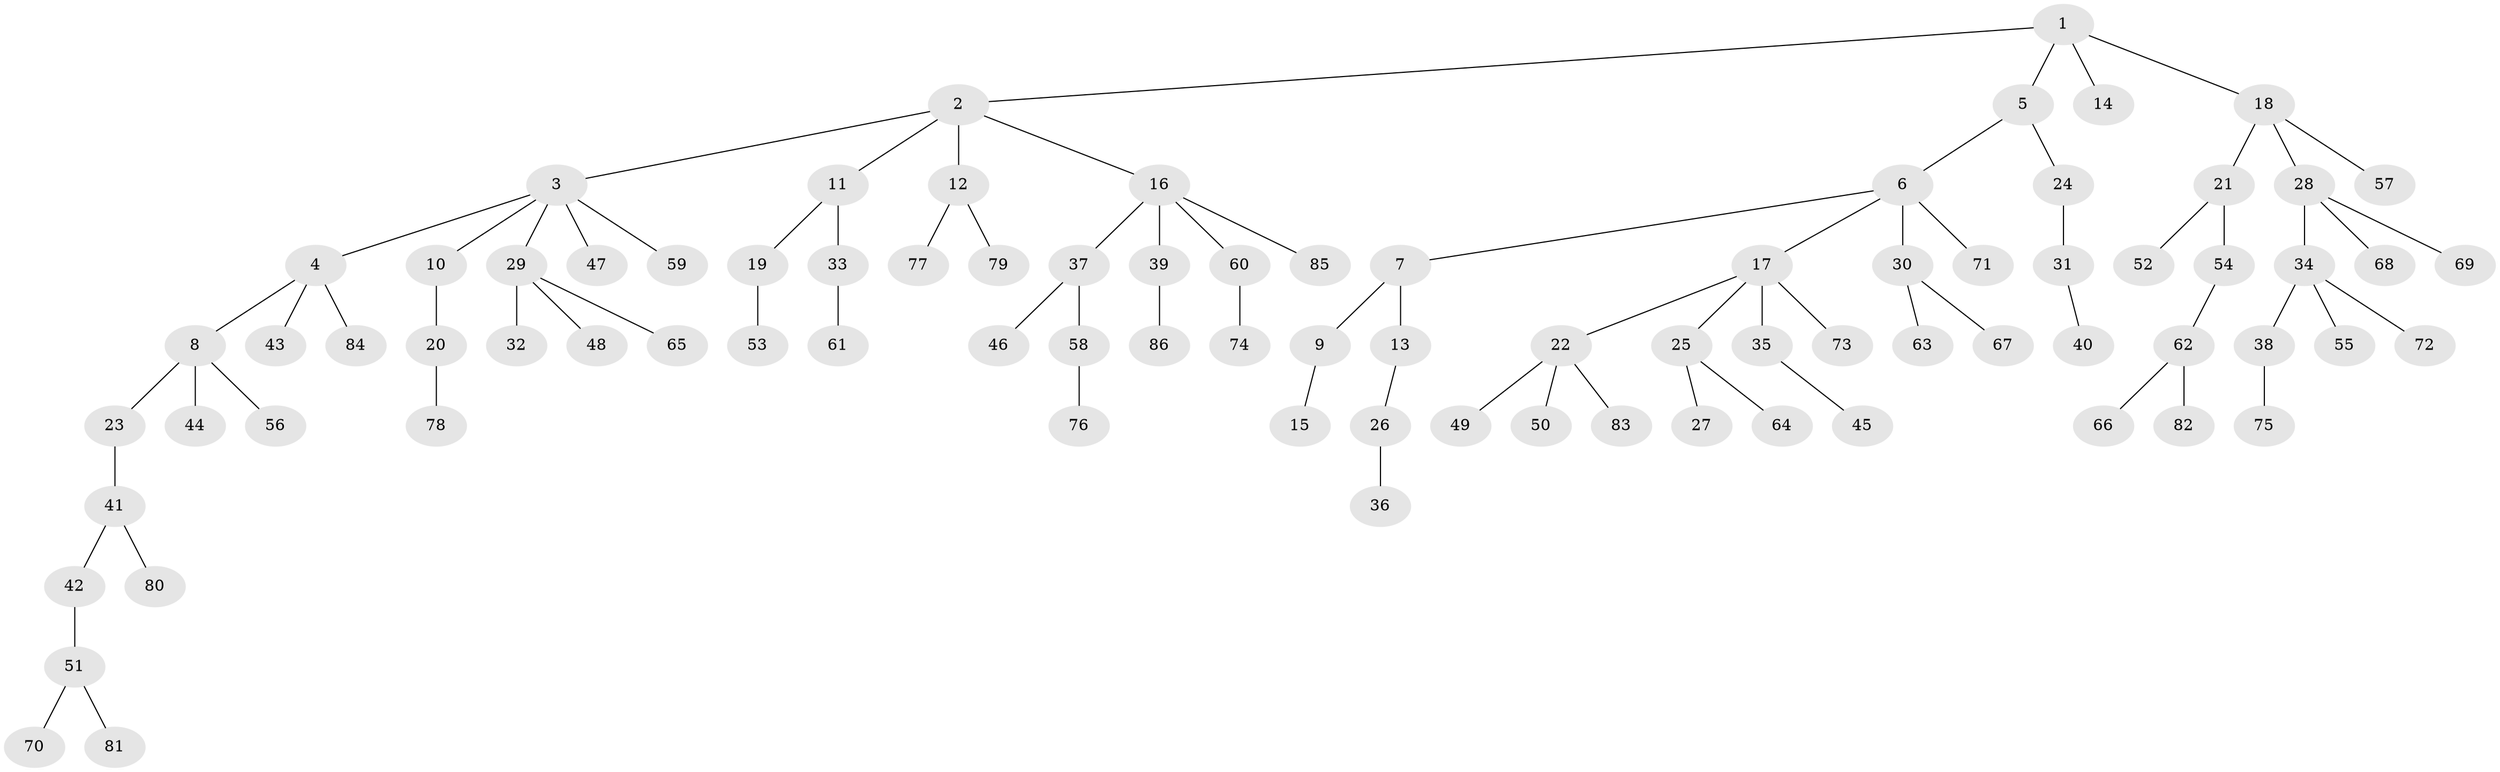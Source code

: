// coarse degree distribution, {6: 0.01694915254237288, 9: 0.01694915254237288, 3: 0.15254237288135594, 8: 0.01694915254237288, 1: 0.559322033898305, 2: 0.2033898305084746, 5: 0.01694915254237288, 4: 0.01694915254237288}
// Generated by graph-tools (version 1.1) at 2025/24/03/03/25 07:24:06]
// undirected, 86 vertices, 85 edges
graph export_dot {
graph [start="1"]
  node [color=gray90,style=filled];
  1;
  2;
  3;
  4;
  5;
  6;
  7;
  8;
  9;
  10;
  11;
  12;
  13;
  14;
  15;
  16;
  17;
  18;
  19;
  20;
  21;
  22;
  23;
  24;
  25;
  26;
  27;
  28;
  29;
  30;
  31;
  32;
  33;
  34;
  35;
  36;
  37;
  38;
  39;
  40;
  41;
  42;
  43;
  44;
  45;
  46;
  47;
  48;
  49;
  50;
  51;
  52;
  53;
  54;
  55;
  56;
  57;
  58;
  59;
  60;
  61;
  62;
  63;
  64;
  65;
  66;
  67;
  68;
  69;
  70;
  71;
  72;
  73;
  74;
  75;
  76;
  77;
  78;
  79;
  80;
  81;
  82;
  83;
  84;
  85;
  86;
  1 -- 2;
  1 -- 5;
  1 -- 14;
  1 -- 18;
  2 -- 3;
  2 -- 11;
  2 -- 12;
  2 -- 16;
  3 -- 4;
  3 -- 10;
  3 -- 29;
  3 -- 47;
  3 -- 59;
  4 -- 8;
  4 -- 43;
  4 -- 84;
  5 -- 6;
  5 -- 24;
  6 -- 7;
  6 -- 17;
  6 -- 30;
  6 -- 71;
  7 -- 9;
  7 -- 13;
  8 -- 23;
  8 -- 44;
  8 -- 56;
  9 -- 15;
  10 -- 20;
  11 -- 19;
  11 -- 33;
  12 -- 77;
  12 -- 79;
  13 -- 26;
  16 -- 37;
  16 -- 39;
  16 -- 60;
  16 -- 85;
  17 -- 22;
  17 -- 25;
  17 -- 35;
  17 -- 73;
  18 -- 21;
  18 -- 28;
  18 -- 57;
  19 -- 53;
  20 -- 78;
  21 -- 52;
  21 -- 54;
  22 -- 49;
  22 -- 50;
  22 -- 83;
  23 -- 41;
  24 -- 31;
  25 -- 27;
  25 -- 64;
  26 -- 36;
  28 -- 34;
  28 -- 68;
  28 -- 69;
  29 -- 32;
  29 -- 48;
  29 -- 65;
  30 -- 63;
  30 -- 67;
  31 -- 40;
  33 -- 61;
  34 -- 38;
  34 -- 55;
  34 -- 72;
  35 -- 45;
  37 -- 46;
  37 -- 58;
  38 -- 75;
  39 -- 86;
  41 -- 42;
  41 -- 80;
  42 -- 51;
  51 -- 70;
  51 -- 81;
  54 -- 62;
  58 -- 76;
  60 -- 74;
  62 -- 66;
  62 -- 82;
}
